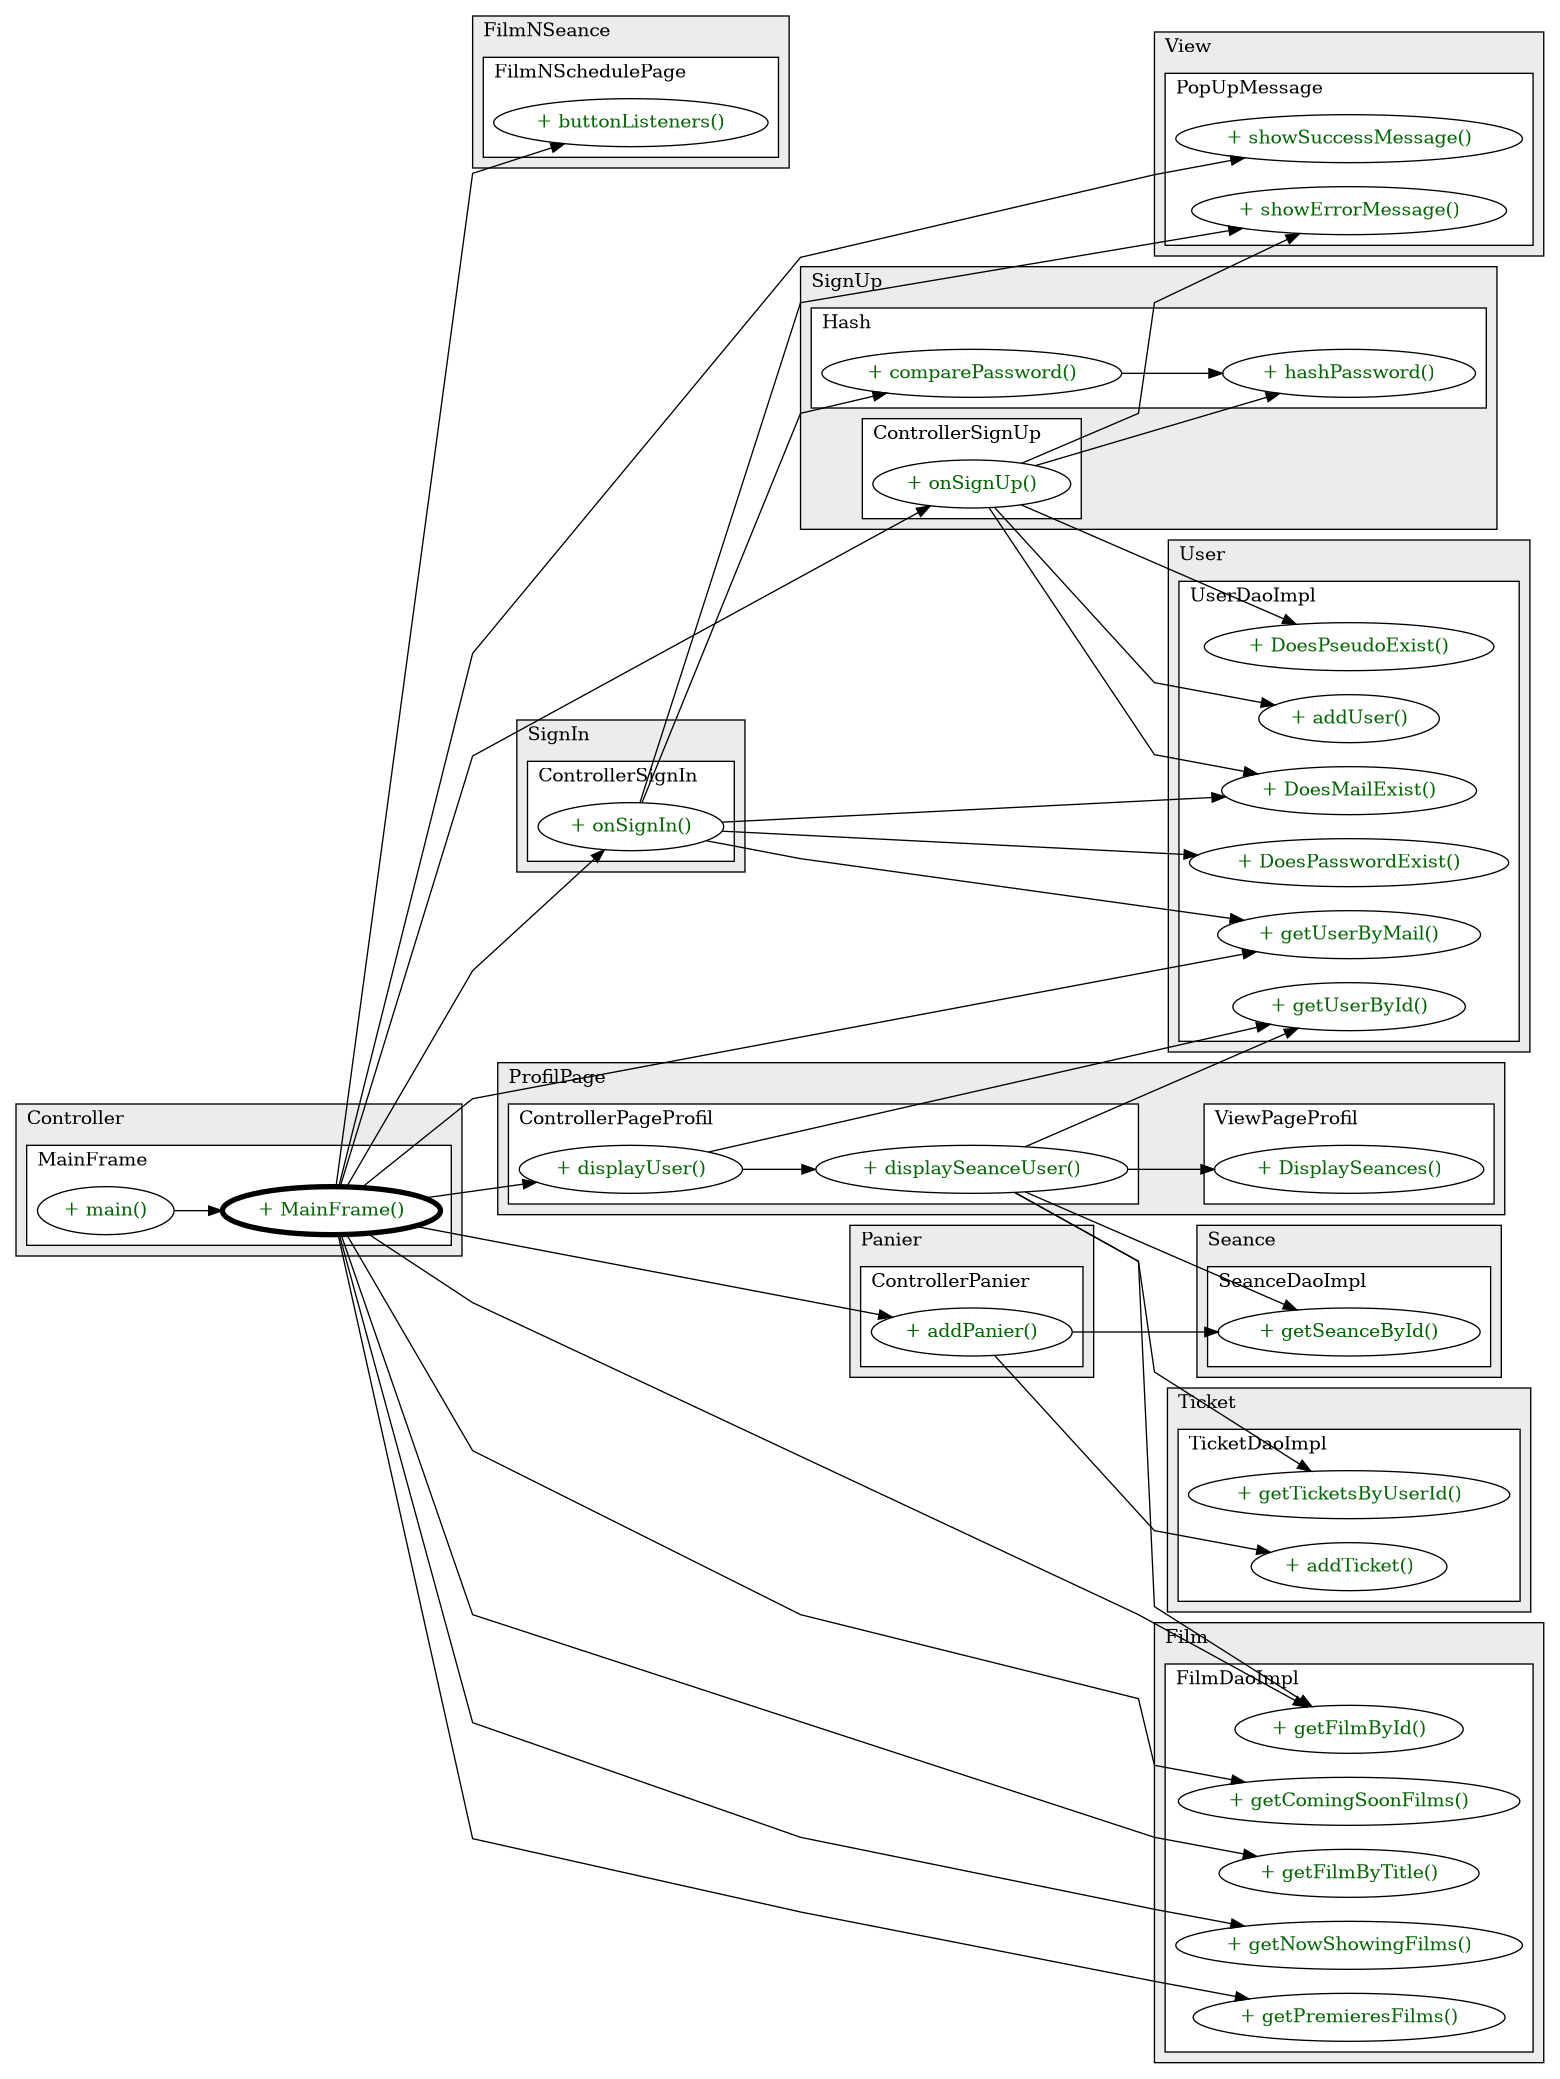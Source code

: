 @startuml

/' diagram meta data start
config=CallConfiguration;
{
  "rootMethod": "Controller.MainFrame#MainFrame()",
  "projectClassification": {
    "searchMode": "OpenProject", // OpenProject, AllProjects
    "includedProjects": "",
    "pathEndKeywords": "*.impl",
    "isClientPath": "",
    "isClientName": "",
    "isTestPath": "",
    "isTestName": "",
    "isMappingPath": "",
    "isMappingName": "",
    "isDataAccessPath": "",
    "isDataAccessName": "",
    "isDataStructurePath": "",
    "isDataStructureName": "",
    "isInterfaceStructuresPath": "",
    "isInterfaceStructuresName": "",
    "isEntryPointPath": "",
    "isEntryPointName": "",
    "treatFinalFieldsAsMandatory": false
  },
  "graphRestriction": {
    "classPackageExcludeFilter": "",
    "classPackageIncludeFilter": "",
    "classNameExcludeFilter": "",
    "classNameIncludeFilter": "",
    "methodNameExcludeFilter": "",
    "methodNameIncludeFilter": "",
    "removeByInheritance": "", // inheritance/annotation based filtering is done in a second step
    "removeByAnnotation": "",
    "removeByClassPackage": "", // cleanup the graph after inheritance/annotation based filtering is done
    "removeByClassName": "",
    "cutMappings": false,
    "cutEnum": true,
    "cutTests": true,
    "cutClient": true,
    "cutDataAccess": true,
    "cutInterfaceStructures": true,
    "cutDataStructures": true,
    "cutGetterAndSetter": true,
    "cutConstructors": true
  },
  "graphTraversal": {
    "forwardDepth": 3,
    "backwardDepth": 3,
    "classPackageExcludeFilter": "",
    "classPackageIncludeFilter": "",
    "classNameExcludeFilter": "",
    "classNameIncludeFilter": "",
    "methodNameExcludeFilter": "",
    "methodNameIncludeFilter": "",
    "hideMappings": false,
    "hideDataStructures": false,
    "hidePrivateMethods": true,
    "hideInterfaceCalls": true, // indirection: implementation -> interface (is hidden) -> implementation
    "onlyShowApplicationEntryPoints": false, // root node is included
    "useMethodCallsForStructureDiagram": "ForwardOnly" // ForwardOnly, BothDirections, No
  },
  "details": {
    "aggregation": "GroupByClass", // ByClass, GroupByClass, None
    "showMethodParametersTypes": false,
    "showMethodParametersNames": false,
    "showMethodReturnType": false,
    "showPackageLevels": 2,
    "showCallOrder": false,
    "edgeMode": "MethodsOnly", // TypesOnly, MethodsOnly, TypesAndMethods, MethodsAndDirectTypeUsage
    "showDetailedClassStructure": false
  },
  "rootClass": "Controller.MainFrame",
  "extensionCallbackMethod": "" // qualified.class.name#methodName - signature: public static String method(String)
}
diagram meta data end '/



digraph g {
    rankdir="LR"
    splines=polyline
    

'nodes 
subgraph cluster_1642890859 { 
   	label=FilmNSeance
	labeljust=l
	fillcolor="#ececec"
	style=filled
   
   subgraph cluster_288528356 { 
   	label=FilmNSchedulePage
	labeljust=l
	fillcolor=white
	style=filled
   
   FilmNSchedulePage1631579330XXXbuttonListeners429841706[
	label="+ buttonListeners()"
	style=filled
	fillcolor=white
	tooltip="FilmNSchedulePage

null"
	fontcolor=darkgreen
];
} 
} 

subgraph cluster_1664073796 { 
   	label=Controller
	labeljust=l
	fillcolor="#ececec"
	style=filled
   
   subgraph cluster_988965022 { 
   	label=MainFrame
	labeljust=l
	fillcolor=white
	style=filled
   
   MainFrame1664073796XXXMainFrame0[
	label="+ MainFrame()"
	style=filled
	fillcolor=white
	tooltip="MainFrame

null"
	penwidth=4
	fontcolor=darkgreen
];

MainFrame1664073796XXXmain1859653459[
	label="+ main()"
	style=filled
	fillcolor=white
	tooltip="MainFrame

null"
	fontcolor=darkgreen
];
} 
} 

subgraph cluster_1790093524 { 
   	label=Ticket
	labeljust=l
	fillcolor="#ececec"
	style=filled
   
   subgraph cluster_1620078217 { 
   	label=TicketDaoImpl
	labeljust=l
	fillcolor=white
	style=filled
   
   TicketDaoImpl1259133519XXXaddTicket1790093524[
	label="+ addTicket()"
	style=filled
	fillcolor=white
	tooltip="TicketDaoImpl

null"
	fontcolor=darkgreen
];

TicketDaoImpl1259133519XXXgetTicketsByUserId104431[
	label="+ getTicketsByUserId()"
	style=filled
	fillcolor=white
	tooltip="TicketDaoImpl

null"
	fontcolor=darkgreen
];
} 
} 

subgraph cluster_1818601128 { 
   	label=SignUp
	labeljust=l
	fillcolor="#ececec"
	style=filled
   
   subgraph cluster_1034393390 { 
   	label=Hash
	labeljust=l
	fillcolor=white
	style=filled
   
   Hash563139530XXXcomparePassword2013066710[
	label="+ comparePassword()"
	style=filled
	fillcolor=white
	tooltip="Hash

&#10;  Compare un mot de passe brut avec un mot de passe haché pour vérifier s'ils correspondent.&#10; &#10;  @param password le mot de passe brut à comparer&#10;  @param hashedPassword le mot de passe haché à comparer&#10;  @return true si les mots de passe correspondent, sinon false&#10; "
	fontcolor=darkgreen
];

Hash563139530XXXhashPassword1808118735[
	label="+ hashPassword()"
	style=filled
	fillcolor=white
	tooltip="Hash

&#10;  Hache le mot de passe en utilisant l'algorithme SHA-256.&#10; &#10;  @param password le mot de passe à hacher&#10;  @return le mot de passe haché encodé en base64&#10;  @throws RuntimeException si l'algorithme de hachage SHA-256 n'est pas trouvé&#10; "
	fontcolor=darkgreen
];
} 

subgraph cluster_578504264 { 
   	label=ControllerSignUp
	labeljust=l
	fillcolor=white
	style=filled
   
   ControllerSignUp563139530XXXonSignUp1366095254[
	label="+ onSignUp()"
	style=filled
	fillcolor=white
	tooltip="ControllerSignUp

&#10;  Tente d'inscrire un nouvel utilisateur avec les informations fournies.&#10; &#10;  @param firstName le prénom de l'utilisateur&#10;  @param lastName le nom de famille de l'utilisateur&#10;  @param email l'adresse e-mail de l'utilisateur&#10;  @param pseudole pseudo de l'utilisateur&#10;  @param password le mot de passe de l'utilisateur&#10;  @param birthday la date de naissance de l'utilisateur au format \"yyyy-mm-dd\"&#10;  @return true si l'inscription est réussie, sinon false&#10; "
	fontcolor=darkgreen
];
} 
} 

subgraph cluster_1818601502 { 
   	label=SignIn
	labeljust=l
	fillcolor="#ececec"
	style=filled
   
   subgraph cluster_1335599368 { 
   	label=ControllerSignIn
	labeljust=l
	fillcolor=white
	style=filled
   
   ControllerSignIn563139156XXXonSignIn2013066710[
	label="+ onSignIn()"
	style=filled
	fillcolor=white
	tooltip="ControllerSignIn

&#10;  Tente de connecter l'utilisateur avec l'adresse e-mail et le mot de passe fournis.&#10; &#10;  @param emaill'adresse e-mail de l'utilisateur&#10;  @param password le mot de passe de l'utilisateur&#10;  @return true si la connexion est réussie, sinon false&#10; "
	fontcolor=darkgreen
];
} 
} 

subgraph cluster_1822473535 { 
   	label=Seance
	labeljust=l
	fillcolor="#ececec"
	style=filled
   
   subgraph cluster_187614249 { 
   	label=SeanceDaoImpl
	labeljust=l
	fillcolor=white
	style=filled
   
   SeanceDaoImpl1291513530XXXgetSeanceById104431[
	label="+ getSeanceById()"
	style=filled
	fillcolor=white
	tooltip="SeanceDaoImpl

null"
	fontcolor=darkgreen
];
} 
} 

subgraph cluster_1911672519 { 
   	label=Panier
	labeljust=l
	fillcolor="#ececec"
	style=filled
   
   subgraph cluster_83535912 { 
   	label=ControllerPanier
	labeljust=l
	fillcolor=white
	style=filled
   
   ControllerPanier470068139XXXaddPanier304211512[
	label="+ addPanier()"
	style=filled
	fillcolor=white
	tooltip="ControllerPanier

&#10;  Adds a specified quantity of tickets for a given seance to the shopping cart, associated with a user and potentially an offer.&#10; &#10;  @param idSeance The ID of the seance for which tickets are being added.&#10;  @param idUser The ID of the user adding tickets to their cart.&#10;  @param idOffer The ID of any offer applied to these tickets (default is 1, indicating no specific offer).&#10;  @param price The price of each ticket.&#10;  @param status The status of the ticket (e.g., active or inactive).&#10;  @param quantity The number of tickets to add.&#10;  @param mail The email address associated with the user for ticket confirmation.&#10; "
	fontcolor=darkgreen
];
} 
} 

subgraph cluster_2189732 { 
   	label=Film
	labeljust=l
	fillcolor="#ececec"
	style=filled
   
   subgraph cluster_596182409 { 
   	label=FilmDaoImpl
	labeljust=l
	fillcolor=white
	style=filled
   
   FilmDaoImpl243067543XXXgetComingSoonFilms104431[
	label="+ getComingSoonFilms()"
	style=filled
	fillcolor=white
	tooltip="FilmDaoImpl

null"
	fontcolor=darkgreen
];

FilmDaoImpl243067543XXXgetFilmById104431[
	label="+ getFilmById()"
	style=filled
	fillcolor=white
	tooltip="FilmDaoImpl

null"
	fontcolor=darkgreen
];

FilmDaoImpl243067543XXXgetFilmByTitle1808118735[
	label="+ getFilmByTitle()"
	style=filled
	fillcolor=white
	tooltip="FilmDaoImpl

null"
	fontcolor=darkgreen
];

FilmDaoImpl243067543XXXgetNowShowingFilms104431[
	label="+ getNowShowingFilms()"
	style=filled
	fillcolor=white
	tooltip="FilmDaoImpl

null"
	fontcolor=darkgreen
];

FilmDaoImpl243067543XXXgetPremieresFilms104431[
	label="+ getPremieresFilms()"
	style=filled
	fillcolor=white
	tooltip="FilmDaoImpl

null"
	fontcolor=darkgreen
];
} 
} 

subgraph cluster_2645995 { 
   	label=User
	labeljust=l
	fillcolor="#ececec"
	style=filled
   
   subgraph cluster_1762556631 { 
   	label=UserDaoImpl
	labeljust=l
	fillcolor=white
	style=filled
   
   UserDaoImpl242611280XXXDoesMailExist1808118735[
	label="+ DoesMailExist()"
	style=filled
	fillcolor=white
	tooltip="UserDaoImpl

null"
	fontcolor=darkgreen
];

UserDaoImpl242611280XXXDoesPasswordExist2013066710[
	label="+ DoesPasswordExist()"
	style=filled
	fillcolor=white
	tooltip="UserDaoImpl

null"
	fontcolor=darkgreen
];

UserDaoImpl242611280XXXDoesPseudoExist1808118735[
	label="+ DoesPseudoExist()"
	style=filled
	fillcolor=white
	tooltip="UserDaoImpl

null"
	fontcolor=darkgreen
];

UserDaoImpl242611280XXXaddUser2645995[
	label="+ addUser()"
	style=filled
	fillcolor=white
	tooltip="UserDaoImpl

null"
	fontcolor=darkgreen
];

UserDaoImpl242611280XXXgetUserById104431[
	label="+ getUserById()"
	style=filled
	fillcolor=white
	tooltip="UserDaoImpl

null"
	fontcolor=darkgreen
];

UserDaoImpl242611280XXXgetUserByMail1808118735[
	label="+ getUserByMail()"
	style=filled
	fillcolor=white
	tooltip="UserDaoImpl

null"
	fontcolor=darkgreen
];
} 
} 

subgraph cluster_2666181 { 
   	label=View
	labeljust=l
	fillcolor="#ececec"
	style=filled
   
   subgraph cluster_189277764 { 
   	label=PopUpMessage
	labeljust=l
	fillcolor=white
	style=filled
   
   PopUpMessage2666181XXXshowErrorMessage1808118735[
	label="+ showErrorMessage()"
	style=filled
	fillcolor=white
	tooltip="PopUpMessage

null"
	fontcolor=darkgreen
];

PopUpMessage2666181XXXshowSuccessMessage1808118735[
	label="+ showSuccessMessage()"
	style=filled
	fillcolor=white
	tooltip="PopUpMessage

null"
	fontcolor=darkgreen
];
} 
} 

subgraph cluster_890204939 { 
   	label=ProfilPage
	labeljust=l
	fillcolor="#ececec"
	style=filled
   
   subgraph cluster_1650101674 { 
   	label=ViewPageProfil
	labeljust=l
	fillcolor=white
	style=filled
   
   ViewPageProfil1998218708XXXDisplaySeances1561093413[
	label="+ DisplaySeances()"
	style=filled
	fillcolor=white
	tooltip="ViewPageProfil

null"
	fontcolor=darkgreen
];
} 

subgraph cluster_2036457640 { 
   	label=ControllerPageProfil
	labeljust=l
	fillcolor=white
	style=filled
   
   ControllerPageProfil1786813315XXXdisplaySeanceUser104431[
	label="+ displaySeanceUser()"
	style=filled
	fillcolor=white
	tooltip="ControllerPageProfil

&#10;  Fetches and displays the seance details for the specified user.&#10;  This method gathers all the tickets for the user and compiles details about the seances they are attending.&#10;  @param userId The ID of the user whose seance details are to be displayed.&#10; "
	fontcolor=darkgreen
];

ControllerPageProfil1786813315XXXdisplayUser104431[
	label="+ displayUser()"
	style=filled
	fillcolor=white
	tooltip="ControllerPageProfil

&#10;  Displays user information in the profile view or throws an exception if the user is not found.&#10;  @param userId The ID of the user to display.&#10;  @throws UserNotFoundException if the user cannot be found in the database.&#10; "
	fontcolor=darkgreen
];
} 
} 

'edges    
ControllerPageProfil1786813315XXXdisplaySeanceUser104431 -> FilmDaoImpl243067543XXXgetFilmById104431;
ControllerPageProfil1786813315XXXdisplaySeanceUser104431 -> SeanceDaoImpl1291513530XXXgetSeanceById104431;
ControllerPageProfil1786813315XXXdisplaySeanceUser104431 -> TicketDaoImpl1259133519XXXgetTicketsByUserId104431;
ControllerPageProfil1786813315XXXdisplaySeanceUser104431 -> UserDaoImpl242611280XXXgetUserById104431;
ControllerPageProfil1786813315XXXdisplaySeanceUser104431 -> ViewPageProfil1998218708XXXDisplaySeances1561093413;
ControllerPageProfil1786813315XXXdisplayUser104431 -> ControllerPageProfil1786813315XXXdisplaySeanceUser104431;
ControllerPageProfil1786813315XXXdisplayUser104431 -> UserDaoImpl242611280XXXgetUserById104431;
ControllerPanier470068139XXXaddPanier304211512 -> SeanceDaoImpl1291513530XXXgetSeanceById104431;
ControllerPanier470068139XXXaddPanier304211512 -> TicketDaoImpl1259133519XXXaddTicket1790093524;
ControllerSignIn563139156XXXonSignIn2013066710 -> Hash563139530XXXcomparePassword2013066710;
ControllerSignIn563139156XXXonSignIn2013066710 -> PopUpMessage2666181XXXshowErrorMessage1808118735;
ControllerSignIn563139156XXXonSignIn2013066710 -> UserDaoImpl242611280XXXDoesMailExist1808118735;
ControllerSignIn563139156XXXonSignIn2013066710 -> UserDaoImpl242611280XXXDoesPasswordExist2013066710;
ControllerSignIn563139156XXXonSignIn2013066710 -> UserDaoImpl242611280XXXgetUserByMail1808118735;
ControllerSignUp563139530XXXonSignUp1366095254 -> Hash563139530XXXhashPassword1808118735;
ControllerSignUp563139530XXXonSignUp1366095254 -> PopUpMessage2666181XXXshowErrorMessage1808118735;
ControllerSignUp563139530XXXonSignUp1366095254 -> UserDaoImpl242611280XXXDoesMailExist1808118735;
ControllerSignUp563139530XXXonSignUp1366095254 -> UserDaoImpl242611280XXXDoesPseudoExist1808118735;
ControllerSignUp563139530XXXonSignUp1366095254 -> UserDaoImpl242611280XXXaddUser2645995;
Hash563139530XXXcomparePassword2013066710 -> Hash563139530XXXhashPassword1808118735;
MainFrame1664073796XXXMainFrame0 -> ControllerPageProfil1786813315XXXdisplayUser104431;
MainFrame1664073796XXXMainFrame0 -> ControllerPanier470068139XXXaddPanier304211512;
MainFrame1664073796XXXMainFrame0 -> ControllerSignIn563139156XXXonSignIn2013066710;
MainFrame1664073796XXXMainFrame0 -> ControllerSignUp563139530XXXonSignUp1366095254;
MainFrame1664073796XXXMainFrame0 -> FilmDaoImpl243067543XXXgetComingSoonFilms104431;
MainFrame1664073796XXXMainFrame0 -> FilmDaoImpl243067543XXXgetFilmById104431;
MainFrame1664073796XXXMainFrame0 -> FilmDaoImpl243067543XXXgetFilmByTitle1808118735;
MainFrame1664073796XXXMainFrame0 -> FilmDaoImpl243067543XXXgetNowShowingFilms104431;
MainFrame1664073796XXXMainFrame0 -> FilmDaoImpl243067543XXXgetPremieresFilms104431;
MainFrame1664073796XXXMainFrame0 -> FilmNSchedulePage1631579330XXXbuttonListeners429841706;
MainFrame1664073796XXXMainFrame0 -> PopUpMessage2666181XXXshowSuccessMessage1808118735;
MainFrame1664073796XXXMainFrame0 -> UserDaoImpl242611280XXXgetUserByMail1808118735;
MainFrame1664073796XXXmain1859653459 -> MainFrame1664073796XXXMainFrame0;
    
}
@enduml